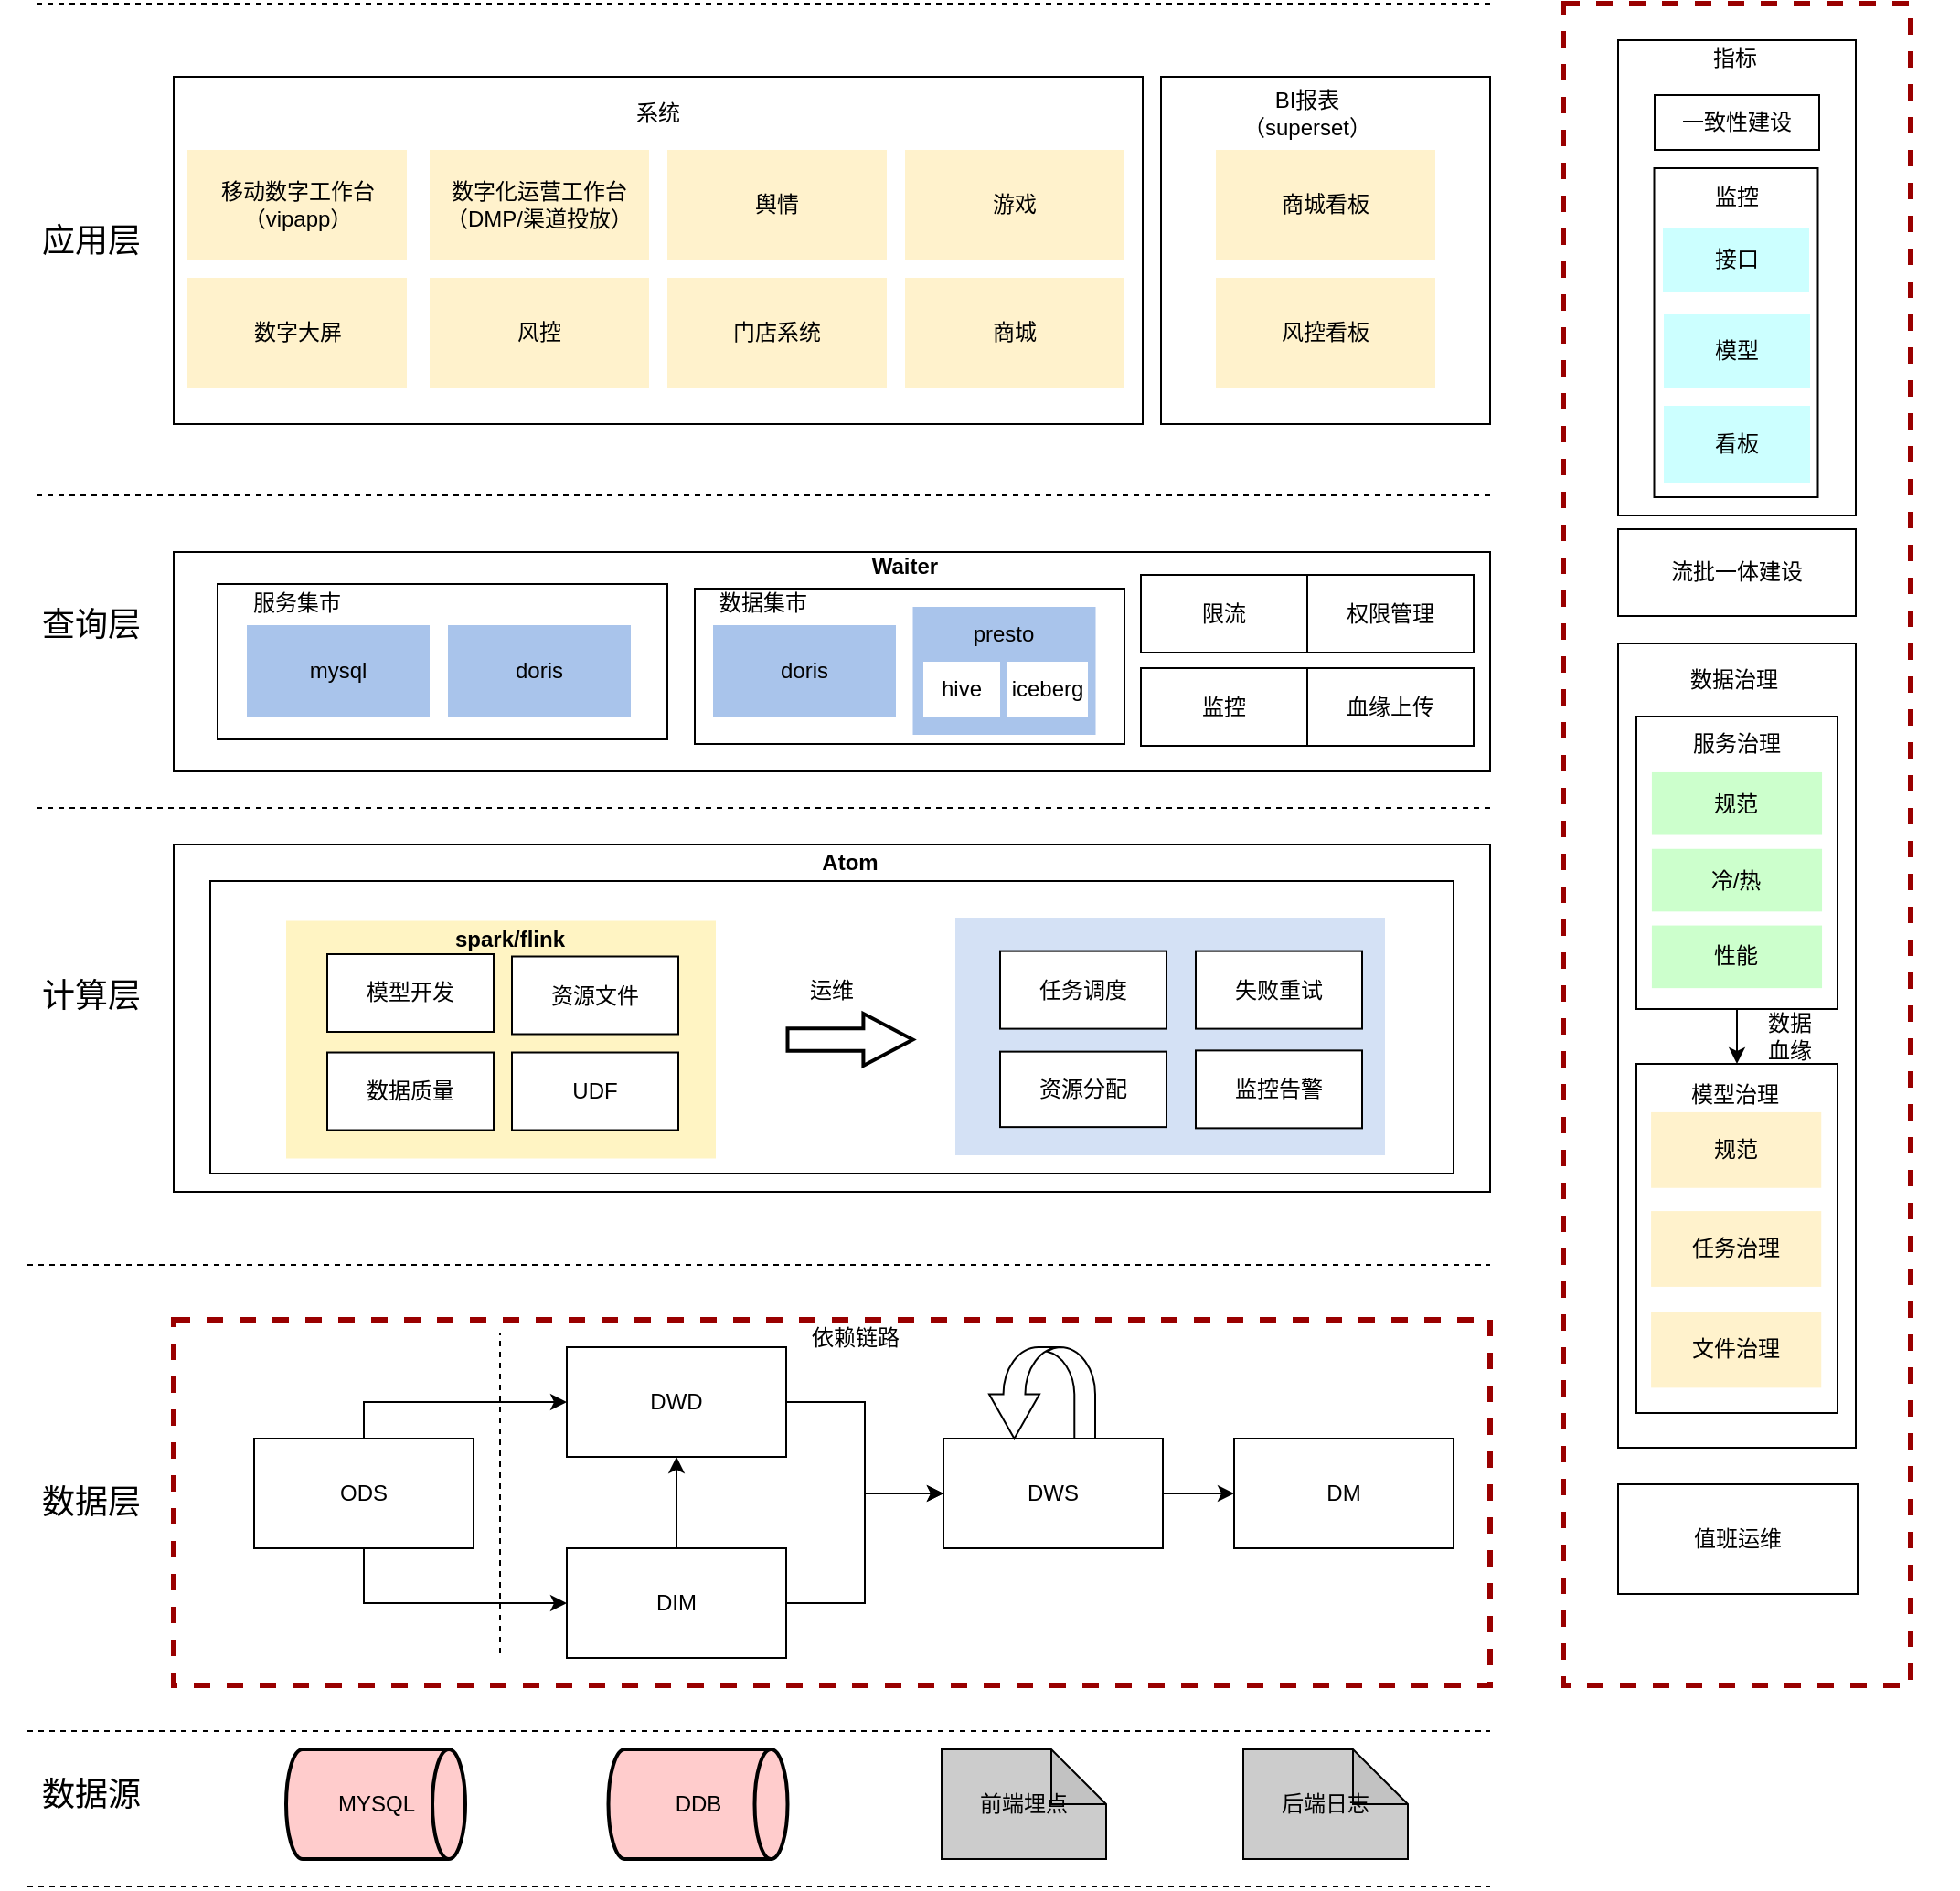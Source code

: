 <mxfile version="20.8.23" type="github">
  <diagram name="第 1 页" id="8vjXtbW4XhxlFyZ9hgyT">
    <mxGraphModel dx="1621" dy="1684" grid="1" gridSize="10" guides="1" tooltips="1" connect="1" arrows="1" fold="1" page="1" pageScale="1" pageWidth="827" pageHeight="1169" math="0" shadow="0">
      <root>
        <mxCell id="0" />
        <mxCell id="1" parent="0" />
        <mxCell id="ErQYisSNtyv5BiWGh4sq-1" value="" style="rounded=0;whiteSpace=wrap;html=1;strokeWidth=3;strokeColor=#990000;dashed=1;" diagramCategory="general" diagramName="Rectangle" vertex="1" parent="1">
          <mxGeometry x="840" y="-270" width="190" height="920" as="geometry" />
        </mxCell>
        <mxCell id="ErQYisSNtyv5BiWGh4sq-2" value="" style="rounded=0;whiteSpace=wrap;html=1;" diagramCategory="general" diagramName="Rectangle" vertex="1" parent="1">
          <mxGeometry x="870" y="80" width="130" height="440" as="geometry" />
        </mxCell>
        <mxCell id="ErQYisSNtyv5BiWGh4sq-3" value="" style="rounded=0;whiteSpace=wrap;html=1;" diagramCategory="general" diagramName="Rectangle" vertex="1" parent="1">
          <mxGeometry x="80" y="-230" width="530" height="190" as="geometry" />
        </mxCell>
        <mxCell id="ErQYisSNtyv5BiWGh4sq-4" value="MYSQL" style="shape=mxgraph.flowchart.direct_data;whiteSpace=wrap;html=1;fillColor=#FFCCCC;strokeColor=#000000;strokeWidth=2" diagramCategory="Flowchart" diagramName="DirectData" vertex="1" parent="1">
          <mxGeometry x="141.5" y="685" width="98" height="60" as="geometry" />
        </mxCell>
        <mxCell id="ErQYisSNtyv5BiWGh4sq-5" value="DDB" style="shape=mxgraph.flowchart.direct_data;whiteSpace=wrap;html=1;fillColor=#FFCCCC;strokeColor=#000000;strokeWidth=2" diagramCategory="Flowchart" diagramName="DirectData" vertex="1" parent="1">
          <mxGeometry x="317.75" y="685" width="98" height="60" as="geometry" />
        </mxCell>
        <mxCell id="ErQYisSNtyv5BiWGh4sq-6" value="前端埋点" style="shape=note;whiteSpace=wrap;html=1;backgroundOutline=1;darkOpacity=0.05;strokeColor=#000000;fillColor=#CCCCCC;" diagramCategory="general" diagramName="Note" vertex="1" parent="1">
          <mxGeometry x="500" y="685" width="90" height="60" as="geometry" />
        </mxCell>
        <mxCell id="ErQYisSNtyv5BiWGh4sq-7" value="" style="endArrow=none;dashed=1;html=1;" diagramCategory="general" diagramName="dashed" edge="1" parent="1">
          <mxGeometry width="50" height="50" relative="1" as="geometry">
            <mxPoint y="675" as="sourcePoint" />
            <mxPoint x="800" y="675" as="targetPoint" />
          </mxGeometry>
        </mxCell>
        <mxCell id="ErQYisSNtyv5BiWGh4sq-8" value="" style="endArrow=none;dashed=1;html=1;" diagramCategory="general" diagramName="dashed" edge="1" parent="1">
          <mxGeometry width="50" height="50" relative="1" as="geometry">
            <mxPoint y="420" as="sourcePoint" />
            <mxPoint x="800" y="420" as="targetPoint" />
          </mxGeometry>
        </mxCell>
        <mxCell id="ErQYisSNtyv5BiWGh4sq-9" value="&lt;font style=&quot;font-size: 18px;&quot;&gt;数据源&lt;/font&gt;" style="text;html=1;strokeColor=none;fillColor=none;align=center;verticalAlign=middle;whiteSpace=wrap;rounded=0;" diagramCategory="general" diagramName="text" vertex="1" parent="1">
          <mxGeometry y="700" width="70" height="20" as="geometry" />
        </mxCell>
        <mxCell id="ErQYisSNtyv5BiWGh4sq-10" value="&lt;span style=&quot;font-size: 18px;&quot;&gt;计算层&lt;/span&gt;" style="text;html=1;strokeColor=none;fillColor=none;align=center;verticalAlign=middle;whiteSpace=wrap;rounded=0;" diagramCategory="general" diagramName="text" vertex="1" parent="1">
          <mxGeometry y="262.5" width="70" height="20" as="geometry" />
        </mxCell>
        <mxCell id="ErQYisSNtyv5BiWGh4sq-11" value="&lt;span style=&quot;font-size: 18px;&quot;&gt;应用层&lt;/span&gt;" style="text;html=1;strokeColor=none;fillColor=none;align=center;verticalAlign=middle;whiteSpace=wrap;rounded=0;" diagramCategory="general" diagramName="text" vertex="1" parent="1">
          <mxGeometry y="-150" width="70" height="20" as="geometry" />
        </mxCell>
        <mxCell id="ErQYisSNtyv5BiWGh4sq-12" value="&lt;span style=&quot;font-size: 18px;&quot;&gt;数据层&lt;/span&gt;" style="text;html=1;strokeColor=none;fillColor=none;align=center;verticalAlign=middle;whiteSpace=wrap;rounded=0;" diagramCategory="general" diagramName="text" vertex="1" parent="1">
          <mxGeometry x="-15" y="540" width="100" height="20" as="geometry" />
        </mxCell>
        <mxCell id="ErQYisSNtyv5BiWGh4sq-13" value="后端日志" style="shape=note;whiteSpace=wrap;html=1;backgroundOutline=1;darkOpacity=0.05;strokeColor=#000000;fillColor=#CCCCCC;" diagramCategory="general" diagramName="Note" vertex="1" parent="1">
          <mxGeometry x="665" y="685" width="90" height="60" as="geometry" />
        </mxCell>
        <mxCell id="ErQYisSNtyv5BiWGh4sq-14" value="" style="rounded=0;whiteSpace=wrap;html=1;" diagramCategory="general" diagramName="Rectangle" vertex="1" parent="1">
          <mxGeometry x="80" y="190" width="720" height="190" as="geometry" />
        </mxCell>
        <mxCell id="ErQYisSNtyv5BiWGh4sq-15" value="" style="endArrow=none;dashed=1;html=1;" diagramCategory="general" diagramName="dashed" edge="1" parent="1">
          <mxGeometry width="50" height="50" relative="1" as="geometry">
            <mxPoint x="5" y="170" as="sourcePoint" />
            <mxPoint x="800" y="170" as="targetPoint" />
          </mxGeometry>
        </mxCell>
        <mxCell id="ErQYisSNtyv5BiWGh4sq-16" value="&lt;span style=&quot;font-size: 18px;&quot;&gt;查询层&lt;/span&gt;" style="text;html=1;strokeColor=none;fillColor=none;align=center;verticalAlign=middle;whiteSpace=wrap;rounded=0;" diagramCategory="general" diagramName="text" vertex="1" parent="1">
          <mxGeometry y="60" width="70" height="20" as="geometry" />
        </mxCell>
        <mxCell id="ErQYisSNtyv5BiWGh4sq-17" value="" style="rounded=0;whiteSpace=wrap;html=1;strokeColor=#990000;strokeWidth=3;dashed=1;" diagramCategory="general" diagramName="Rectangle" vertex="1" parent="1">
          <mxGeometry x="80" y="450" width="720" height="200" as="geometry" />
        </mxCell>
        <mxCell id="ErQYisSNtyv5BiWGh4sq-18" value="移动数字工作台（vipapp）" style="rounded=0;whiteSpace=wrap;html=1;strokeColor=none;fillColor=#FFF2CC;" diagramCategory="general" diagramName="Rectangle" vertex="1" parent="1">
          <mxGeometry x="87.5" y="-190" width="120" height="60" as="geometry" />
        </mxCell>
        <mxCell id="ErQYisSNtyv5BiWGh4sq-19" value="数字化运营工作台&lt;br /&gt;（DMP/渠道投放）" style="rounded=0;whiteSpace=wrap;html=1;strokeColor=none;fillColor=#FFF2CC;" diagramCategory="general" diagramName="Rectangle" vertex="1" parent="1">
          <mxGeometry x="220" y="-190" width="120" height="60" as="geometry" />
        </mxCell>
        <mxCell id="ErQYisSNtyv5BiWGh4sq-20" value="数字大屏" style="rounded=0;whiteSpace=wrap;html=1;strokeColor=none;fillColor=#FFF2CC;" diagramCategory="general" diagramName="Rectangle" vertex="1" parent="1">
          <mxGeometry x="87.5" y="-120" width="120" height="60" as="geometry" />
        </mxCell>
        <mxCell id="ErQYisSNtyv5BiWGh4sq-21" value="" style="rounded=0;whiteSpace=wrap;html=1;" diagramCategory="general" diagramName="Rectangle" vertex="1" parent="1">
          <mxGeometry x="620" y="-230" width="180" height="190" as="geometry" />
        </mxCell>
        <mxCell id="ErQYisSNtyv5BiWGh4sq-22" value="商城" style="rounded=0;whiteSpace=wrap;html=1;strokeColor=none;fillColor=#FFF2CC;" diagramCategory="general" diagramName="Rectangle" vertex="1" parent="1">
          <mxGeometry x="480" y="-120" width="120" height="60" as="geometry" />
        </mxCell>
        <mxCell id="ErQYisSNtyv5BiWGh4sq-23" value="" style="rounded=0;whiteSpace=wrap;html=1;align=left;" diagramCategory="general" diagramName="Rectangle" vertex="1" parent="1">
          <mxGeometry x="80" y="30" width="720" height="120" as="geometry" />
        </mxCell>
        <mxCell id="ErQYisSNtyv5BiWGh4sq-24" value="mysql" style="rounded=0;whiteSpace=wrap;html=1;" diagramCategory="general" diagramName="Rectangle" vertex="1" parent="1">
          <mxGeometry x="180" y="65" width="100" height="50" as="geometry" />
        </mxCell>
        <mxCell id="ErQYisSNtyv5BiWGh4sq-25" value="Waiter" style="text;html=1;strokeColor=none;fillColor=none;align=center;verticalAlign=middle;whiteSpace=wrap;rounded=0;fontStyle=1" diagramCategory="general" diagramName="text" vertex="1" parent="1">
          <mxGeometry x="460" y="27.5" width="40" height="20" as="geometry" />
        </mxCell>
        <mxCell id="ErQYisSNtyv5BiWGh4sq-26" style="edgeStyle=orthogonalEdgeStyle;rounded=0;orthogonalLoop=1;jettySize=auto;html=1;exitX=0.5;exitY=1;exitDx=0;exitDy=0;" edge="1" parent="1">
          <mxGeometry relative="1" as="geometry">
            <mxPoint x="534" y="70" as="sourcePoint" />
            <mxPoint x="534" y="70" as="targetPoint" />
          </mxGeometry>
        </mxCell>
        <mxCell id="ErQYisSNtyv5BiWGh4sq-27" value="" style="rounded=0;whiteSpace=wrap;html=1;align=left;" diagramCategory="general" diagramName="Rectangle" vertex="1" parent="1">
          <mxGeometry x="100" y="210" width="680" height="160" as="geometry" />
        </mxCell>
        <mxCell id="ErQYisSNtyv5BiWGh4sq-28" value="门店系统" style="rounded=0;whiteSpace=wrap;html=1;strokeColor=none;fillColor=#FFF2CC;" diagramCategory="general" diagramName="Rectangle" vertex="1" parent="1">
          <mxGeometry x="350" y="-120" width="120" height="60" as="geometry" />
        </mxCell>
        <mxCell id="ErQYisSNtyv5BiWGh4sq-29" value="舆情" style="rounded=0;whiteSpace=wrap;html=1;strokeColor=none;fillColor=#FFF2CC;" diagramCategory="general" diagramName="Rectangle" vertex="1" parent="1">
          <mxGeometry x="350" y="-190" width="120" height="60" as="geometry" />
        </mxCell>
        <mxCell id="ErQYisSNtyv5BiWGh4sq-30" value="游戏" style="rounded=0;whiteSpace=wrap;html=1;strokeColor=none;fillColor=#FFF2CC;" diagramCategory="general" diagramName="Rectangle" vertex="1" parent="1">
          <mxGeometry x="480" y="-190" width="120" height="60" as="geometry" />
        </mxCell>
        <mxCell id="ErQYisSNtyv5BiWGh4sq-31" value="风控" style="rounded=0;whiteSpace=wrap;html=1;strokeColor=none;fillColor=#FFF2CC;" diagramCategory="general" diagramName="Rectangle" vertex="1" parent="1">
          <mxGeometry x="220" y="-120" width="120" height="60" as="geometry" />
        </mxCell>
        <mxCell id="ErQYisSNtyv5BiWGh4sq-32" value="商城看板" style="rounded=0;whiteSpace=wrap;html=1;strokeColor=none;fillColor=#FFF2CC;" diagramCategory="general" diagramName="Rectangle" vertex="1" parent="1">
          <mxGeometry x="650" y="-190" width="120" height="60" as="geometry" />
        </mxCell>
        <mxCell id="ErQYisSNtyv5BiWGh4sq-33" value="风控看板" style="rounded=0;whiteSpace=wrap;html=1;strokeColor=none;fillColor=#FFF2CC;" diagramCategory="general" diagramName="Rectangle" vertex="1" parent="1">
          <mxGeometry x="650" y="-120" width="120" height="60" as="geometry" />
        </mxCell>
        <mxCell id="ErQYisSNtyv5BiWGh4sq-34" value="系统" style="text;html=1;strokeColor=none;fillColor=none;align=center;verticalAlign=middle;whiteSpace=wrap;rounded=0;" diagramCategory="general" diagramName="text" vertex="1" parent="1">
          <mxGeometry x="325" y="-220" width="40" height="20" as="geometry" />
        </mxCell>
        <mxCell id="ErQYisSNtyv5BiWGh4sq-35" value="BI报表（superset）" style="text;html=1;strokeColor=none;fillColor=none;align=center;verticalAlign=middle;whiteSpace=wrap;rounded=0;" diagramCategory="general" diagramName="text" vertex="1" parent="1">
          <mxGeometry x="680" y="-220" width="40" height="20" as="geometry" />
        </mxCell>
        <mxCell id="ErQYisSNtyv5BiWGh4sq-36" value="" style="rounded=0;whiteSpace=wrap;html=1;" diagramCategory="general" diagramName="Rectangle" vertex="1" parent="1">
          <mxGeometry x="104" y="47.5" width="246" height="85" as="geometry" />
        </mxCell>
        <mxCell id="ErQYisSNtyv5BiWGh4sq-37" value="mysql" style="rounded=0;whiteSpace=wrap;html=1;strokeColor=none;fillColor=#A9C4EB;" diagramCategory="general" diagramName="Rectangle" vertex="1" parent="1">
          <mxGeometry x="120" y="70" width="100" height="50" as="geometry" />
        </mxCell>
        <mxCell id="ErQYisSNtyv5BiWGh4sq-38" value="doris" style="rounded=0;whiteSpace=wrap;html=1;strokeColor=none;fillColor=#A9C4EB;" diagramCategory="general" diagramName="Rectangle" vertex="1" parent="1">
          <mxGeometry x="230" y="70" width="100" height="50" as="geometry" />
        </mxCell>
        <mxCell id="ErQYisSNtyv5BiWGh4sq-39" value="服务集市" style="text;html=1;strokeColor=none;fillColor=none;align=center;verticalAlign=middle;whiteSpace=wrap;rounded=0;" diagramCategory="general" diagramName="text" vertex="1" parent="1">
          <mxGeometry x="120" y="47.5" width="55" height="20" as="geometry" />
        </mxCell>
        <mxCell id="ErQYisSNtyv5BiWGh4sq-40" value="" style="rounded=0;whiteSpace=wrap;html=1;" diagramCategory="general" diagramName="Rectangle" vertex="1" parent="1">
          <mxGeometry x="365" y="50" width="235" height="85" as="geometry" />
        </mxCell>
        <mxCell id="ErQYisSNtyv5BiWGh4sq-41" value="doris" style="rounded=0;whiteSpace=wrap;html=1;strokeColor=none;fillColor=#A9C4EB;" diagramCategory="general" diagramName="Rectangle" vertex="1" parent="1">
          <mxGeometry x="375" y="70" width="100" height="50" as="geometry" />
        </mxCell>
        <mxCell id="ErQYisSNtyv5BiWGh4sq-42" value="" style="rounded=0;whiteSpace=wrap;html=1;strokeColor=none;fillColor=#A9C4EB;" diagramCategory="general" diagramName="Rectangle" vertex="1" parent="1">
          <mxGeometry x="484.25" y="60" width="100" height="70" as="geometry" />
        </mxCell>
        <mxCell id="ErQYisSNtyv5BiWGh4sq-43" value="数据集市" style="text;html=1;strokeColor=none;fillColor=none;align=center;verticalAlign=middle;whiteSpace=wrap;rounded=0;" diagramCategory="general" diagramName="text" vertex="1" parent="1">
          <mxGeometry x="375" y="47.5" width="55" height="20" as="geometry" />
        </mxCell>
        <mxCell id="ErQYisSNtyv5BiWGh4sq-44" value="Atom" style="text;html=1;strokeColor=none;fillColor=none;align=center;verticalAlign=middle;whiteSpace=wrap;rounded=0;fontStyle=1" diagramCategory="general" diagramName="text" vertex="1" parent="1">
          <mxGeometry x="430" y="190" width="40" height="20" as="geometry" />
        </mxCell>
        <mxCell id="ErQYisSNtyv5BiWGh4sq-45" value="" style="endArrow=none;dashed=1;html=1;" diagramCategory="general" diagramName="dashed" edge="1" parent="1">
          <mxGeometry width="50" height="50" relative="1" as="geometry">
            <mxPoint x="5" y="-270" as="sourcePoint" />
            <mxPoint x="800" y="-270" as="targetPoint" />
          </mxGeometry>
        </mxCell>
        <mxCell id="ErQYisSNtyv5BiWGh4sq-46" style="edgeStyle=orthogonalEdgeStyle;rounded=0;orthogonalLoop=1;jettySize=auto;html=1;exitX=0.5;exitY=0;exitDx=0;exitDy=0;" edge="1" parent="1" source="ErQYisSNtyv5BiWGh4sq-48" target="ErQYisSNtyv5BiWGh4sq-50">
          <mxGeometry relative="1" as="geometry" />
        </mxCell>
        <mxCell id="ErQYisSNtyv5BiWGh4sq-47" style="edgeStyle=orthogonalEdgeStyle;rounded=0;orthogonalLoop=1;jettySize=auto;html=1;exitX=0.5;exitY=1;exitDx=0;exitDy=0;" edge="1" parent="1" source="ErQYisSNtyv5BiWGh4sq-48" target="ErQYisSNtyv5BiWGh4sq-52">
          <mxGeometry relative="1" as="geometry" />
        </mxCell>
        <mxCell id="ErQYisSNtyv5BiWGh4sq-48" value="ODS" style="rounded=0;whiteSpace=wrap;html=1;" diagramCategory="general" diagramName="Rectangle" vertex="1" parent="1">
          <mxGeometry x="124" y="515" width="120" height="60" as="geometry" />
        </mxCell>
        <mxCell id="ErQYisSNtyv5BiWGh4sq-49" style="edgeStyle=orthogonalEdgeStyle;rounded=0;orthogonalLoop=1;jettySize=auto;html=1;exitX=1;exitY=0.5;exitDx=0;exitDy=0;entryX=0;entryY=0.5;entryDx=0;entryDy=0;" edge="1" parent="1" source="ErQYisSNtyv5BiWGh4sq-50" target="ErQYisSNtyv5BiWGh4sq-105">
          <mxGeometry relative="1" as="geometry" />
        </mxCell>
        <mxCell id="ErQYisSNtyv5BiWGh4sq-50" value="DWD" style="rounded=0;whiteSpace=wrap;html=1;" diagramCategory="general" diagramName="Rectangle" vertex="1" parent="1">
          <mxGeometry x="295" y="465" width="120" height="60" as="geometry" />
        </mxCell>
        <mxCell id="ErQYisSNtyv5BiWGh4sq-51" style="edgeStyle=orthogonalEdgeStyle;rounded=0;orthogonalLoop=1;jettySize=auto;html=1;exitX=0.5;exitY=0;exitDx=0;exitDy=0;" edge="1" parent="1" source="ErQYisSNtyv5BiWGh4sq-52" target="ErQYisSNtyv5BiWGh4sq-50">
          <mxGeometry relative="1" as="geometry" />
        </mxCell>
        <mxCell id="ErQYisSNtyv5BiWGh4sq-52" value="DIM" style="rounded=0;whiteSpace=wrap;html=1;" diagramCategory="general" diagramName="Rectangle" vertex="1" parent="1">
          <mxGeometry x="295" y="575" width="120" height="60" as="geometry" />
        </mxCell>
        <mxCell id="ErQYisSNtyv5BiWGh4sq-53" style="edgeStyle=orthogonalEdgeStyle;rounded=0;orthogonalLoop=1;jettySize=auto;html=1;exitX=1;exitY=0.5;exitDx=0;exitDy=0;entryX=0;entryY=0.5;entryDx=0;entryDy=0;" edge="1" parent="1" source="ErQYisSNtyv5BiWGh4sq-105" target="ErQYisSNtyv5BiWGh4sq-54">
          <mxGeometry relative="1" as="geometry" />
        </mxCell>
        <mxCell id="ErQYisSNtyv5BiWGh4sq-54" value="DM" style="rounded=0;whiteSpace=wrap;html=1;" diagramCategory="general" diagramName="Rectangle" vertex="1" parent="1">
          <mxGeometry x="660" y="515" width="120" height="60" as="geometry" />
        </mxCell>
        <mxCell id="ErQYisSNtyv5BiWGh4sq-55" style="edgeStyle=orthogonalEdgeStyle;rounded=0;orthogonalLoop=1;jettySize=auto;html=1;exitX=1;exitY=0.5;exitDx=0;exitDy=0;entryX=0;entryY=0.5;entryDx=0;entryDy=0;" edge="1" parent="1" source="ErQYisSNtyv5BiWGh4sq-52" target="ErQYisSNtyv5BiWGh4sq-105">
          <mxGeometry relative="1" as="geometry" />
        </mxCell>
        <mxCell id="ErQYisSNtyv5BiWGh4sq-56" value="" style="shape=mxgraph.flowchart.transfer;whiteSpace=wrap;html=1;fillColor=#ffffff;strokeColor=#000000;strokeWidth=2" diagramCategory="Flowchart" diagramName="Transfer" vertex="1" parent="1">
          <mxGeometry x="415.75" y="282.5" width="68.5" height="28.5" as="geometry" />
        </mxCell>
        <mxCell id="ErQYisSNtyv5BiWGh4sq-57" value="" style="rounded=0;whiteSpace=wrap;html=1;fillColor=#FFF4C3;strokeColor=none;" diagramCategory="general" diagramName="Rectangle" vertex="1" parent="1">
          <mxGeometry x="141.5" y="231.75" width="235" height="130" as="geometry" />
        </mxCell>
        <mxCell id="ErQYisSNtyv5BiWGh4sq-58" value="模型开发" style="rounded=0;whiteSpace=wrap;html=1;" diagramCategory="general" diagramName="Rectangle" vertex="1" parent="1">
          <mxGeometry x="164" y="250" width="91" height="42.5" as="geometry" />
        </mxCell>
        <mxCell id="ErQYisSNtyv5BiWGh4sq-59" value="资源文件" style="rounded=0;whiteSpace=wrap;html=1;" diagramCategory="general" diagramName="Rectangle" vertex="1" parent="1">
          <mxGeometry x="265" y="251.25" width="91" height="42.5" as="geometry" />
        </mxCell>
        <mxCell id="ErQYisSNtyv5BiWGh4sq-60" value="UDF" style="rounded=0;whiteSpace=wrap;html=1;" diagramCategory="general" diagramName="Rectangle" vertex="1" parent="1">
          <mxGeometry x="265" y="303.76" width="91" height="42.5" as="geometry" />
        </mxCell>
        <mxCell id="ErQYisSNtyv5BiWGh4sq-61" value="数据质量" style="rounded=0;whiteSpace=wrap;html=1;" diagramCategory="general" diagramName="Rectangle" vertex="1" parent="1">
          <mxGeometry x="164" y="303.76" width="91" height="42.5" as="geometry" />
        </mxCell>
        <mxCell id="ErQYisSNtyv5BiWGh4sq-62" value="" style="rounded=0;whiteSpace=wrap;html=1;strokeColor=none;fillColor=#D4E1F5;" diagramCategory="general" diagramName="Rectangle" vertex="1" parent="1">
          <mxGeometry x="507.5" y="230" width="235" height="130" as="geometry" />
        </mxCell>
        <mxCell id="ErQYisSNtyv5BiWGh4sq-63" value="资源分配" style="rounded=0;whiteSpace=wrap;html=1;" diagramCategory="general" diagramName="Rectangle" vertex="1" parent="1">
          <mxGeometry x="532" y="303.32" width="91" height="41.25" as="geometry" />
        </mxCell>
        <mxCell id="ErQYisSNtyv5BiWGh4sq-64" value="任务调度" style="rounded=0;whiteSpace=wrap;html=1;" diagramCategory="general" diagramName="Rectangle" vertex="1" parent="1">
          <mxGeometry x="532" y="248.31" width="91" height="42.5" as="geometry" />
        </mxCell>
        <mxCell id="ErQYisSNtyv5BiWGh4sq-65" value="失败重试" style="rounded=0;whiteSpace=wrap;html=1;" diagramCategory="general" diagramName="Rectangle" vertex="1" parent="1">
          <mxGeometry x="639" y="248.31" width="91" height="42.5" as="geometry" />
        </mxCell>
        <mxCell id="ErQYisSNtyv5BiWGh4sq-66" value="监控告警" style="rounded=0;whiteSpace=wrap;html=1;" diagramCategory="general" diagramName="Rectangle" vertex="1" parent="1">
          <mxGeometry x="639" y="302.69" width="91" height="42.5" as="geometry" />
        </mxCell>
        <mxCell id="ErQYisSNtyv5BiWGh4sq-67" value="spark/flink" style="text;html=1;strokeColor=none;fillColor=none;align=center;verticalAlign=middle;whiteSpace=wrap;rounded=0;fontStyle=1" diagramCategory="general" diagramName="text" vertex="1" parent="1">
          <mxGeometry x="244" y="231.75" width="40" height="20" as="geometry" />
        </mxCell>
        <mxCell id="ErQYisSNtyv5BiWGh4sq-68" value="" style="endArrow=none;dashed=1;html=1;" diagramCategory="general" diagramName="dashed" edge="1" parent="1">
          <mxGeometry width="50" height="50" relative="1" as="geometry">
            <mxPoint x="5" y="-1" as="sourcePoint" />
            <mxPoint x="800" y="-1" as="targetPoint" />
          </mxGeometry>
        </mxCell>
        <mxCell id="ErQYisSNtyv5BiWGh4sq-69" value="运维" style="text;html=1;strokeColor=none;fillColor=none;align=center;verticalAlign=middle;whiteSpace=wrap;rounded=0;" diagramCategory="general" diagramName="text" vertex="1" parent="1">
          <mxGeometry x="420" y="260" width="40" height="20" as="geometry" />
        </mxCell>
        <mxCell id="ErQYisSNtyv5BiWGh4sq-70" value="" style="endArrow=none;dashed=1;html=1;" diagramCategory="general" diagramName="dashed" edge="1" parent="1">
          <mxGeometry width="50" height="50" relative="1" as="geometry">
            <mxPoint y="760" as="sourcePoint" />
            <mxPoint x="800" y="760" as="targetPoint" />
          </mxGeometry>
        </mxCell>
        <mxCell id="ErQYisSNtyv5BiWGh4sq-71" value="" style="endArrow=none;dashed=1;html=1;" diagramCategory="general" diagramName="dashed" edge="1" parent="1">
          <mxGeometry width="50" height="50" relative="1" as="geometry">
            <mxPoint x="258.5" y="632.5" as="sourcePoint" />
            <mxPoint x="258.5" y="457.5" as="targetPoint" />
          </mxGeometry>
        </mxCell>
        <mxCell id="ErQYisSNtyv5BiWGh4sq-72" value="权限管理" style="rounded=0;whiteSpace=wrap;html=1;" diagramCategory="general" diagramName="Rectangle" vertex="1" parent="1">
          <mxGeometry x="700" y="42.5" width="91" height="42.5" as="geometry" />
        </mxCell>
        <mxCell id="ErQYisSNtyv5BiWGh4sq-73" value="血缘上传" style="rounded=0;whiteSpace=wrap;html=1;" diagramCategory="general" diagramName="Rectangle" vertex="1" parent="1">
          <mxGeometry x="700" y="93.5" width="91" height="42.5" as="geometry" />
        </mxCell>
        <mxCell id="ErQYisSNtyv5BiWGh4sq-74" value="依赖链路" style="text;html=1;strokeColor=none;fillColor=none;align=center;verticalAlign=middle;whiteSpace=wrap;rounded=0;" diagramCategory="general" diagramName="text" vertex="1" parent="1">
          <mxGeometry x="426" y="450" width="54" height="20" as="geometry" />
        </mxCell>
        <mxCell id="ErQYisSNtyv5BiWGh4sq-75" value="" style="rounded=0;whiteSpace=wrap;html=1;" diagramCategory="general" diagramName="Rectangle" vertex="1" parent="1">
          <mxGeometry x="870" y="-250" width="130" height="260" as="geometry" />
        </mxCell>
        <mxCell id="ErQYisSNtyv5BiWGh4sq-76" value="指标" style="text;html=1;strokeColor=none;fillColor=none;align=center;verticalAlign=middle;whiteSpace=wrap;rounded=0;" diagramCategory="general" diagramName="text" vertex="1" parent="1">
          <mxGeometry x="907.5" y="-250" width="52" height="20" as="geometry" />
        </mxCell>
        <mxCell id="ErQYisSNtyv5BiWGh4sq-77" value="值班运维" style="rounded=0;whiteSpace=wrap;html=1;" diagramCategory="general" diagramName="Rectangle" vertex="1" parent="1">
          <mxGeometry x="870" y="540" width="131" height="60" as="geometry" />
        </mxCell>
        <mxCell id="ErQYisSNtyv5BiWGh4sq-78" value="流批一体建设" style="rounded=0;whiteSpace=wrap;html=1;" diagramCategory="general" diagramName="Rectangle" vertex="1" parent="1">
          <mxGeometry x="870" y="17.5" width="130" height="47.5" as="geometry" />
        </mxCell>
        <mxCell id="ErQYisSNtyv5BiWGh4sq-79" value="" style="rounded=0;whiteSpace=wrap;html=1;" diagramCategory="general" diagramName="Rectangle" vertex="1" parent="1">
          <mxGeometry x="889.75" y="-180" width="89.5" height="180" as="geometry" />
        </mxCell>
        <mxCell id="ErQYisSNtyv5BiWGh4sq-80" value="接口" style="rounded=0;whiteSpace=wrap;html=1;strokeColor=none;fillColor=#CCFFFF;" diagramCategory="general" diagramName="Rectangle" vertex="1" parent="1">
          <mxGeometry x="894.5" y="-147.5" width="80" height="35" as="geometry" />
        </mxCell>
        <mxCell id="ErQYisSNtyv5BiWGh4sq-81" value="模型" style="rounded=0;whiteSpace=wrap;html=1;strokeColor=none;fillColor=#CCFFFF;" diagramCategory="general" diagramName="Rectangle" vertex="1" parent="1">
          <mxGeometry x="895" y="-100" width="80" height="40" as="geometry" />
        </mxCell>
        <mxCell id="ErQYisSNtyv5BiWGh4sq-82" value="看板" style="rounded=0;whiteSpace=wrap;html=1;strokeColor=none;fillColor=#CCFFFF;" diagramCategory="general" diagramName="Rectangle" vertex="1" parent="1">
          <mxGeometry x="895" y="-50" width="80" height="42.5" as="geometry" />
        </mxCell>
        <mxCell id="ErQYisSNtyv5BiWGh4sq-83" value="监控" style="text;html=1;strokeColor=none;fillColor=none;align=center;verticalAlign=middle;whiteSpace=wrap;rounded=0;" diagramCategory="general" diagramName="text" vertex="1" parent="1">
          <mxGeometry x="915" y="-174" width="40" height="20" as="geometry" />
        </mxCell>
        <mxCell id="ErQYisSNtyv5BiWGh4sq-84" value="一致性建设" style="rounded=0;whiteSpace=wrap;html=1;" diagramCategory="general" diagramName="Rectangle" vertex="1" parent="1">
          <mxGeometry x="890" y="-220" width="90" height="30" as="geometry" />
        </mxCell>
        <mxCell id="ErQYisSNtyv5BiWGh4sq-85" value="" style="group" connectable="0" vertex="1" parent="1">
          <mxGeometry x="890" y="120" width="165.86" height="272.62" as="geometry" />
        </mxCell>
        <mxCell id="ErQYisSNtyv5BiWGh4sq-86" value="" style="rounded=0;whiteSpace=wrap;html=1;" diagramCategory="general" diagramName="Rectangle" vertex="1" parent="ErQYisSNtyv5BiWGh4sq-85">
          <mxGeometry x="-10.0" width="110.0" height="160" as="geometry" />
        </mxCell>
        <mxCell id="ErQYisSNtyv5BiWGh4sq-87" value="服务治理" style="text;html=1;strokeColor=none;fillColor=none;align=center;verticalAlign=middle;whiteSpace=wrap;rounded=0;" diagramCategory="general" diagramName="text" vertex="1" parent="ErQYisSNtyv5BiWGh4sq-85">
          <mxGeometry x="15.86" y="7.62" width="58.27" height="15.24" as="geometry" />
        </mxCell>
        <mxCell id="ErQYisSNtyv5BiWGh4sq-88" value="规范" style="rounded=0;whiteSpace=wrap;html=1;strokeColor=none;fillColor=#CCFFCC;" diagramCategory="general" diagramName="Rectangle" vertex="1" parent="ErQYisSNtyv5BiWGh4sq-85">
          <mxGeometry x="-1.538" y="30.476" width="93.077" height="34.286" as="geometry" />
        </mxCell>
        <mxCell id="ErQYisSNtyv5BiWGh4sq-89" value="冷/热" style="rounded=0;whiteSpace=wrap;html=1;strokeColor=none;fillColor=#CCFFCC;" diagramCategory="general" diagramName="Rectangle" vertex="1" parent="ErQYisSNtyv5BiWGh4sq-85">
          <mxGeometry x="-1.538" y="72.381" width="93.077" height="34.286" as="geometry" />
        </mxCell>
        <mxCell id="ErQYisSNtyv5BiWGh4sq-90" value="性能" style="rounded=0;whiteSpace=wrap;html=1;strokeColor=none;fillColor=#CCFFCC;" diagramCategory="general" diagramName="Rectangle" vertex="1" parent="ErQYisSNtyv5BiWGh4sq-85">
          <mxGeometry x="-1.538" y="114.286" width="93.077" height="34.286" as="geometry" />
        </mxCell>
        <mxCell id="ErQYisSNtyv5BiWGh4sq-91" value="" style="group" connectable="0" vertex="1" parent="1">
          <mxGeometry x="880" y="310" width="110" height="191" as="geometry" />
        </mxCell>
        <mxCell id="ErQYisSNtyv5BiWGh4sq-92" value="" style="rounded=0;whiteSpace=wrap;html=1;" diagramCategory="general" diagramName="Rectangle" vertex="1" parent="ErQYisSNtyv5BiWGh4sq-91">
          <mxGeometry width="110" height="191" as="geometry" />
        </mxCell>
        <mxCell id="ErQYisSNtyv5BiWGh4sq-93" value="任务治理" style="rounded=0;whiteSpace=wrap;html=1;strokeColor=none;fillColor=#FFF2CC;" diagramCategory="general" diagramName="Rectangle" vertex="1" parent="ErQYisSNtyv5BiWGh4sq-91">
          <mxGeometry x="8.038" y="80.542" width="93.077" height="41.422" as="geometry" />
        </mxCell>
        <mxCell id="ErQYisSNtyv5BiWGh4sq-94" value="文件治理" style="rounded=0;whiteSpace=wrap;html=1;strokeColor=none;fillColor=#FFF2CC;" diagramCategory="general" diagramName="Rectangle" vertex="1" parent="ErQYisSNtyv5BiWGh4sq-91">
          <mxGeometry x="8.038" y="135.771" width="93.077" height="41.422" as="geometry" />
        </mxCell>
        <mxCell id="ErQYisSNtyv5BiWGh4sq-95" value="模型治理" style="text;html=1;strokeColor=none;fillColor=none;align=center;verticalAlign=middle;whiteSpace=wrap;rounded=0;" diagramCategory="general" diagramName="text" vertex="1" parent="ErQYisSNtyv5BiWGh4sq-91">
          <mxGeometry x="26.445" y="8.056" width="56.265" height="18.406" as="geometry" />
        </mxCell>
        <mxCell id="ErQYisSNtyv5BiWGh4sq-96" value="规范" style="rounded=0;whiteSpace=wrap;html=1;strokeColor=none;fillColor=#FFF2CC;" diagramCategory="general" diagramName="Rectangle" vertex="1" parent="ErQYisSNtyv5BiWGh4sq-91">
          <mxGeometry x="8.038" y="26.464" width="93.077" height="41.422" as="geometry" />
        </mxCell>
        <mxCell id="ErQYisSNtyv5BiWGh4sq-97" value="数据血缘" style="text;html=1;strokeColor=none;fillColor=none;align=center;verticalAlign=middle;whiteSpace=wrap;rounded=0;labelPosition=center;verticalLabelPosition=middle;horizontal=1;" diagramCategory="general" diagramName="text" vertex="1" parent="1">
          <mxGeometry x="949.25" y="285" width="30" height="20" as="geometry" />
        </mxCell>
        <mxCell id="ErQYisSNtyv5BiWGh4sq-98" value="数据治理" style="text;html=1;strokeColor=none;fillColor=none;align=center;verticalAlign=middle;whiteSpace=wrap;rounded=0;" diagramCategory="general" diagramName="text" vertex="1" parent="1">
          <mxGeometry x="903" y="90" width="61" height="20" as="geometry" />
        </mxCell>
        <mxCell id="ErQYisSNtyv5BiWGh4sq-99" style="edgeStyle=orthogonalEdgeStyle;rounded=0;orthogonalLoop=1;jettySize=auto;html=1;exitX=0.5;exitY=1;exitDx=0;exitDy=0;entryX=0.5;entryY=0;entryDx=0;entryDy=0;" edge="1" parent="1" source="ErQYisSNtyv5BiWGh4sq-86" target="ErQYisSNtyv5BiWGh4sq-92">
          <mxGeometry relative="1" as="geometry" />
        </mxCell>
        <mxCell id="ErQYisSNtyv5BiWGh4sq-100" value="presto" style="text;html=1;strokeColor=none;fillColor=none;align=center;verticalAlign=middle;whiteSpace=wrap;rounded=0;" diagramCategory="general" diagramName="text" vertex="1" parent="1">
          <mxGeometry x="514.25" y="65" width="40" height="20" as="geometry" />
        </mxCell>
        <mxCell id="ErQYisSNtyv5BiWGh4sq-101" value="hive" style="rounded=0;whiteSpace=wrap;html=1;strokeColor=none;" diagramCategory="general" diagramName="Rectangle" vertex="1" parent="1">
          <mxGeometry x="490" y="90" width="42" height="30" as="geometry" />
        </mxCell>
        <mxCell id="ErQYisSNtyv5BiWGh4sq-102" value="iceberg" style="rounded=0;whiteSpace=wrap;html=1;strokeColor=none;" diagramCategory="general" diagramName="Rectangle" vertex="1" parent="1">
          <mxGeometry x="536" y="90" width="44" height="30" as="geometry" />
        </mxCell>
        <mxCell id="ErQYisSNtyv5BiWGh4sq-103" value="限流" style="rounded=0;whiteSpace=wrap;html=1;" diagramCategory="general" diagramName="Rectangle" vertex="1" parent="1">
          <mxGeometry x="609" y="42.5" width="91" height="42.5" as="geometry" />
        </mxCell>
        <mxCell id="ErQYisSNtyv5BiWGh4sq-104" value="监控" style="rounded=0;whiteSpace=wrap;html=1;" diagramCategory="general" diagramName="Rectangle" vertex="1" parent="1">
          <mxGeometry x="609" y="93.5" width="91" height="42.5" as="geometry" />
        </mxCell>
        <mxCell id="ErQYisSNtyv5BiWGh4sq-105" value="DWS" style="rounded=0;whiteSpace=wrap;html=1;" diagramCategory="general" diagramName="Rectangle" vertex="1" parent="1">
          <mxGeometry x="501" y="515" width="120" height="60" as="geometry" />
        </mxCell>
        <mxCell id="ErQYisSNtyv5BiWGh4sq-106" value="" style="shape=mxgraph.arrows.u_turn_down_arrow;whiteSpace=wrap;html=1;fillColor=#ffffff;strokeColor=#000000;strokeWidth=1;" diagramCategory="arrow" diagramName="UTurnDownArrow" vertex="1" parent="1">
          <mxGeometry x="526" y="465" width="58" height="50" as="geometry" />
        </mxCell>
      </root>
    </mxGraphModel>
  </diagram>
</mxfile>
